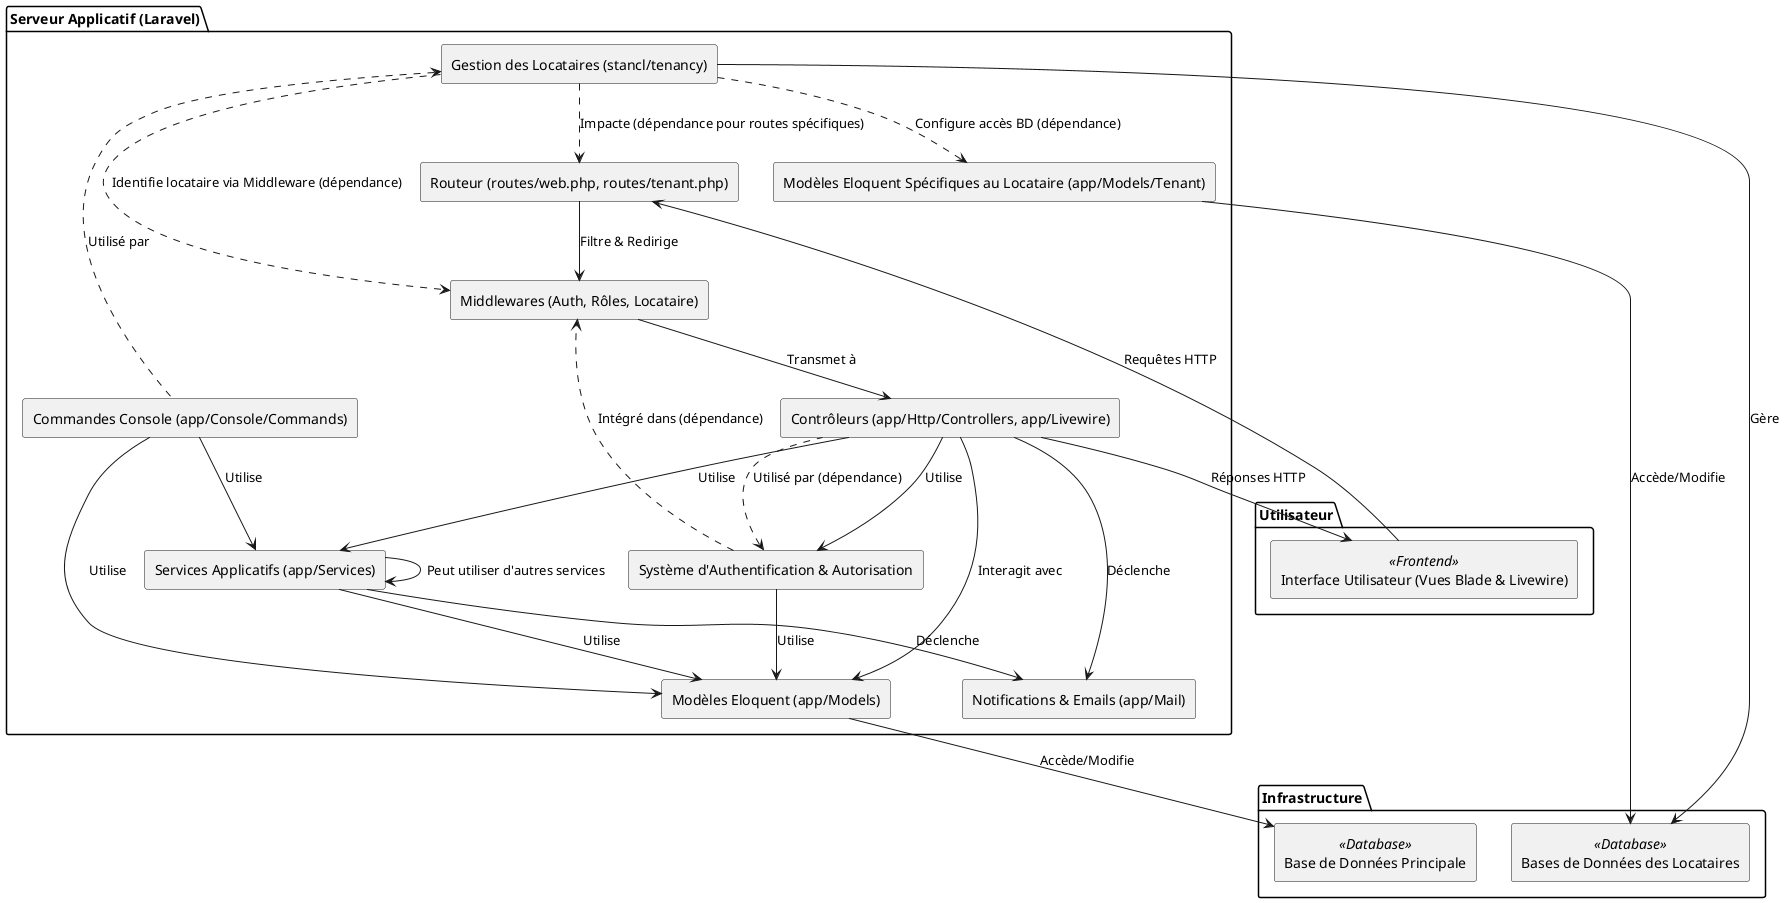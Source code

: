 @startuml
skinparam componentStyle rectangle

package "Utilisateur" {
  [Interface Utilisateur (Vues Blade & Livewire)] <<Frontend>> as Frontend
}

package "Serveur Applicatif (Laravel)" {
  [Routeur (routes/web.php, routes/tenant.php)] as Router
  [Middlewares (Auth, Rôles, Locataire)] as Middleware
  [Contrôleurs (app/Http/Controllers, app/Livewire)] as Controllers
  [Services Applicatifs (app/Services)] as Services
  [Modèles Eloquent (app/Models)] as Models
  [Modèles Eloquent Spécifiques au Locataire (app/Models/Tenant)] as TenantModels
  [Gestion des Locataires (stancl/tenancy)] as Tenancy
  [Système d'Authentification & Autorisation] as Auth
  [Notifications & Emails (app/Mail)] as Mailer
  [Commandes Console (app/Console/Commands)] as ArtisanCommands
}

package "Infrastructure" {
  [Base de Données Principale] <<Database>> as MainDB
  [Bases de Données des Locataires] <<Database>> as TenantDB
}

' Relations Principales
Frontend --> Router : Requêtes HTTP
Router --> Middleware : Filtre & Redirige
Middleware --> Controllers : Transmet à
Controllers --> Services : Utilise
Controllers --> Models : Interagit avec
Controllers --> Mailer : Déclenche
Controllers --> Auth : Utilise
Controllers --> Frontend : Réponses HTTP

Services --> Models : Utilise
Services --> Services : Peut utiliser d'autres services
Services --> Mailer : Déclenche

Models --> MainDB : Accède/Modifie
TenantModels --> TenantDB : Accède/Modifie

Auth --> Models : Utilise
Auth ..> Middleware : Intégré dans (dépendance)
Auth <.. Controllers : Utilisé par (dépendance)

' Relations avec la Gestion des Locataires
Tenancy ..> Middleware : Identifie locataire via Middleware (dépendance)
Tenancy ..> TenantModels : Configure accès BD (dépendance)
Tenancy --> TenantDB : Gère
Tenancy ..> Router : Impacte (dépendance pour routes spécifiques)
Tenancy <.. ArtisanCommands : Utilisé par

ArtisanCommands --> Services : Utilise
ArtisanCommands --> Models : Utilise

@enduml
